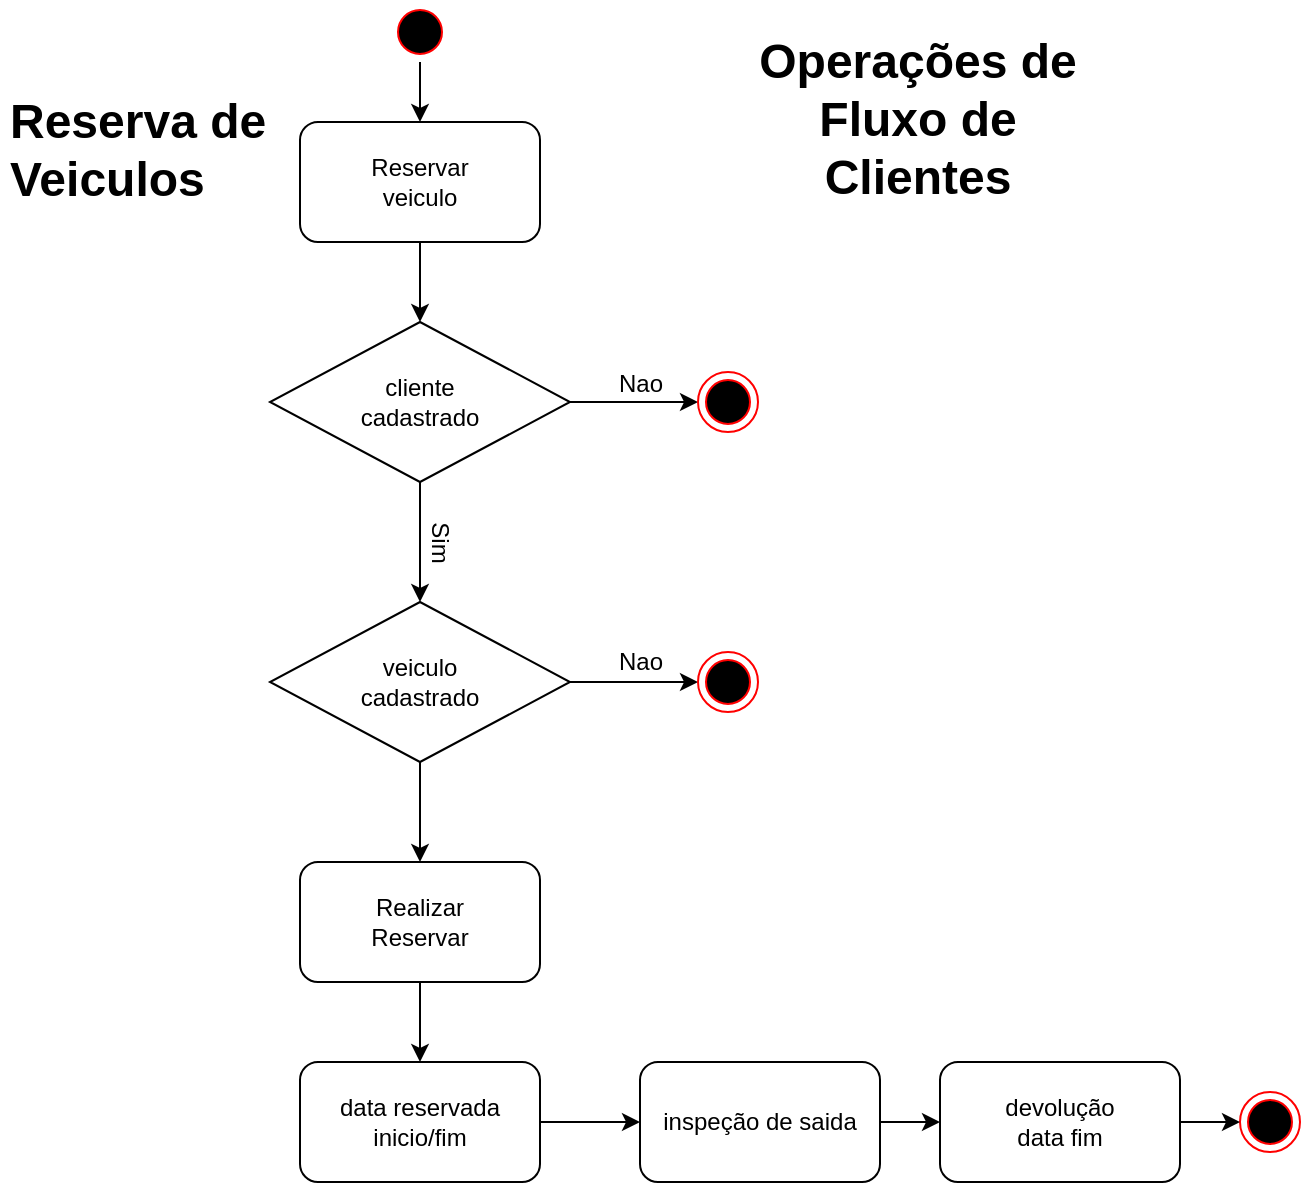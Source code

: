 <mxfile version="12.9.6" type="device"><diagram id="A5x_32OVRszgC1YRFqRG" name="Page-1"><mxGraphModel dx="1422" dy="794" grid="1" gridSize="10" guides="1" tooltips="1" connect="1" arrows="1" fold="1" page="1" pageScale="1" pageWidth="827" pageHeight="1169" math="0" shadow="0"><root><mxCell id="0"/><mxCell id="1" parent="0"/><mxCell id="3dDs1Heo2bwK903kVI7l-6" style="edgeStyle=orthogonalEdgeStyle;rounded=0;orthogonalLoop=1;jettySize=auto;html=1;entryX=0.5;entryY=0;entryDx=0;entryDy=0;" edge="1" parent="1" source="3dDs1Heo2bwK903kVI7l-1" target="3dDs1Heo2bwK903kVI7l-3"><mxGeometry relative="1" as="geometry"/></mxCell><mxCell id="3dDs1Heo2bwK903kVI7l-1" value="" style="ellipse;html=1;shape=startState;fillColor=#000000;strokeColor=#ff0000;" vertex="1" parent="1"><mxGeometry x="245" width="30" height="30" as="geometry"/></mxCell><mxCell id="3dDs1Heo2bwK903kVI7l-9" style="edgeStyle=orthogonalEdgeStyle;rounded=0;orthogonalLoop=1;jettySize=auto;html=1;entryX=0.5;entryY=0;entryDx=0;entryDy=0;" edge="1" parent="1" source="3dDs1Heo2bwK903kVI7l-3" target="3dDs1Heo2bwK903kVI7l-77"><mxGeometry relative="1" as="geometry"><mxPoint x="260" y="160" as="targetPoint"/></mxGeometry></mxCell><mxCell id="3dDs1Heo2bwK903kVI7l-3" value="Reservar&lt;br&gt;veiculo" style="rounded=1;whiteSpace=wrap;html=1;" vertex="1" parent="1"><mxGeometry x="200" y="60" width="120" height="60" as="geometry"/></mxCell><mxCell id="3dDs1Heo2bwK903kVI7l-39" value="&lt;h1&gt;Operações de Fluxo de Clientes&lt;/h1&gt;" style="text;html=1;strokeColor=none;fillColor=none;spacing=5;spacingTop=-20;whiteSpace=wrap;overflow=hidden;rounded=0;align=center;" vertex="1" parent="1"><mxGeometry x="414" y="10" width="190" height="120" as="geometry"/></mxCell><mxCell id="3dDs1Heo2bwK903kVI7l-72" value="&lt;h1&gt;Reserva de Veiculos&lt;/h1&gt;" style="text;html=1;strokeColor=none;fillColor=none;spacing=5;spacingTop=-20;whiteSpace=wrap;overflow=hidden;rounded=0;" vertex="1" parent="1"><mxGeometry x="50" y="40" width="150" height="60" as="geometry"/></mxCell><mxCell id="3dDs1Heo2bwK903kVI7l-82" style="edgeStyle=orthogonalEdgeStyle;rounded=0;orthogonalLoop=1;jettySize=auto;html=1;entryX=0;entryY=0.5;entryDx=0;entryDy=0;" edge="1" parent="1" source="3dDs1Heo2bwK903kVI7l-77" target="3dDs1Heo2bwK903kVI7l-90"><mxGeometry relative="1" as="geometry"><mxPoint x="414" y="200" as="targetPoint"/></mxGeometry></mxCell><mxCell id="3dDs1Heo2bwK903kVI7l-77" value="cliente&lt;br&gt;cadastrado" style="rhombus;whiteSpace=wrap;html=1;" vertex="1" parent="1"><mxGeometry x="185" y="160" width="150" height="80" as="geometry"/></mxCell><mxCell id="3dDs1Heo2bwK903kVI7l-83" value="Nao" style="text;html=1;align=center;verticalAlign=middle;resizable=0;points=[];autosize=1;" vertex="1" parent="1"><mxGeometry x="350" y="181" width="40" height="20" as="geometry"/></mxCell><mxCell id="3dDs1Heo2bwK903kVI7l-85" value="" style="endArrow=classic;html=1;exitX=0.5;exitY=1;exitDx=0;exitDy=0;entryX=0.5;entryY=0;entryDx=0;entryDy=0;" edge="1" parent="1" source="3dDs1Heo2bwK903kVI7l-77" target="3dDs1Heo2bwK903kVI7l-89"><mxGeometry width="50" height="50" relative="1" as="geometry"><mxPoint x="310" y="320" as="sourcePoint"/><mxPoint x="260" y="300" as="targetPoint"/></mxGeometry></mxCell><mxCell id="3dDs1Heo2bwK903kVI7l-86" value="Sim" style="text;html=1;align=center;verticalAlign=middle;resizable=0;points=[];autosize=1;rotation=90;" vertex="1" parent="1"><mxGeometry x="250" y="260" width="40" height="20" as="geometry"/></mxCell><mxCell id="3dDs1Heo2bwK903kVI7l-91" style="edgeStyle=orthogonalEdgeStyle;rounded=0;orthogonalLoop=1;jettySize=auto;html=1;entryX=0;entryY=0.5;entryDx=0;entryDy=0;" edge="1" parent="1" source="3dDs1Heo2bwK903kVI7l-89" target="3dDs1Heo2bwK903kVI7l-92"><mxGeometry relative="1" as="geometry"><mxPoint x="380" y="340" as="targetPoint"/></mxGeometry></mxCell><mxCell id="3dDs1Heo2bwK903kVI7l-94" style="edgeStyle=orthogonalEdgeStyle;rounded=0;orthogonalLoop=1;jettySize=auto;html=1;entryX=0.5;entryY=0;entryDx=0;entryDy=0;" edge="1" parent="1" source="3dDs1Heo2bwK903kVI7l-89" target="3dDs1Heo2bwK903kVI7l-95"><mxGeometry relative="1" as="geometry"><mxPoint x="260" y="430" as="targetPoint"/></mxGeometry></mxCell><mxCell id="3dDs1Heo2bwK903kVI7l-89" value="veiculo&lt;br&gt;cadastrado" style="rhombus;whiteSpace=wrap;html=1;" vertex="1" parent="1"><mxGeometry x="185" y="300" width="150" height="80" as="geometry"/></mxCell><mxCell id="3dDs1Heo2bwK903kVI7l-90" value="" style="ellipse;html=1;shape=endState;fillColor=#000000;strokeColor=#ff0000;" vertex="1" parent="1"><mxGeometry x="399" y="185" width="30" height="30" as="geometry"/></mxCell><mxCell id="3dDs1Heo2bwK903kVI7l-92" value="" style="ellipse;html=1;shape=endState;fillColor=#000000;strokeColor=#ff0000;" vertex="1" parent="1"><mxGeometry x="399" y="325" width="30" height="30" as="geometry"/></mxCell><mxCell id="3dDs1Heo2bwK903kVI7l-93" value="Nao" style="text;html=1;align=center;verticalAlign=middle;resizable=0;points=[];autosize=1;" vertex="1" parent="1"><mxGeometry x="350" y="320" width="40" height="20" as="geometry"/></mxCell><mxCell id="3dDs1Heo2bwK903kVI7l-97" style="edgeStyle=orthogonalEdgeStyle;rounded=0;orthogonalLoop=1;jettySize=auto;html=1;entryX=0.5;entryY=0;entryDx=0;entryDy=0;" edge="1" parent="1" source="3dDs1Heo2bwK903kVI7l-95" target="3dDs1Heo2bwK903kVI7l-96"><mxGeometry relative="1" as="geometry"/></mxCell><mxCell id="3dDs1Heo2bwK903kVI7l-95" value="Realizar &lt;br&gt;Reservar" style="rounded=1;whiteSpace=wrap;html=1;" vertex="1" parent="1"><mxGeometry x="200" y="430" width="120" height="60" as="geometry"/></mxCell><mxCell id="3dDs1Heo2bwK903kVI7l-99" style="edgeStyle=orthogonalEdgeStyle;rounded=0;orthogonalLoop=1;jettySize=auto;html=1;entryX=0;entryY=0.5;entryDx=0;entryDy=0;" edge="1" parent="1" source="3dDs1Heo2bwK903kVI7l-96" target="3dDs1Heo2bwK903kVI7l-98"><mxGeometry relative="1" as="geometry"/></mxCell><mxCell id="3dDs1Heo2bwK903kVI7l-96" value="data reservada&lt;br&gt;inicio/fim" style="rounded=1;whiteSpace=wrap;html=1;" vertex="1" parent="1"><mxGeometry x="200" y="530" width="120" height="60" as="geometry"/></mxCell><mxCell id="3dDs1Heo2bwK903kVI7l-132" style="edgeStyle=orthogonalEdgeStyle;rounded=0;orthogonalLoop=1;jettySize=auto;html=1;entryX=0;entryY=0.5;entryDx=0;entryDy=0;" edge="1" parent="1" source="3dDs1Heo2bwK903kVI7l-98" target="3dDs1Heo2bwK903kVI7l-130"><mxGeometry relative="1" as="geometry"/></mxCell><mxCell id="3dDs1Heo2bwK903kVI7l-98" value="inspeção de saida" style="rounded=1;whiteSpace=wrap;html=1;" vertex="1" parent="1"><mxGeometry x="370" y="530" width="120" height="60" as="geometry"/></mxCell><mxCell id="3dDs1Heo2bwK903kVI7l-100" value="" style="ellipse;html=1;shape=endState;fillColor=#000000;strokeColor=#ff0000;" vertex="1" parent="1"><mxGeometry x="670" y="545" width="30" height="30" as="geometry"/></mxCell><mxCell id="3dDs1Heo2bwK903kVI7l-133" style="edgeStyle=orthogonalEdgeStyle;rounded=0;orthogonalLoop=1;jettySize=auto;html=1;entryX=0;entryY=0.5;entryDx=0;entryDy=0;" edge="1" parent="1" source="3dDs1Heo2bwK903kVI7l-130" target="3dDs1Heo2bwK903kVI7l-100"><mxGeometry relative="1" as="geometry"/></mxCell><mxCell id="3dDs1Heo2bwK903kVI7l-130" value="devolução&lt;br&gt;data fim" style="rounded=1;whiteSpace=wrap;html=1;" vertex="1" parent="1"><mxGeometry x="520" y="530" width="120" height="60" as="geometry"/></mxCell></root></mxGraphModel></diagram></mxfile>
